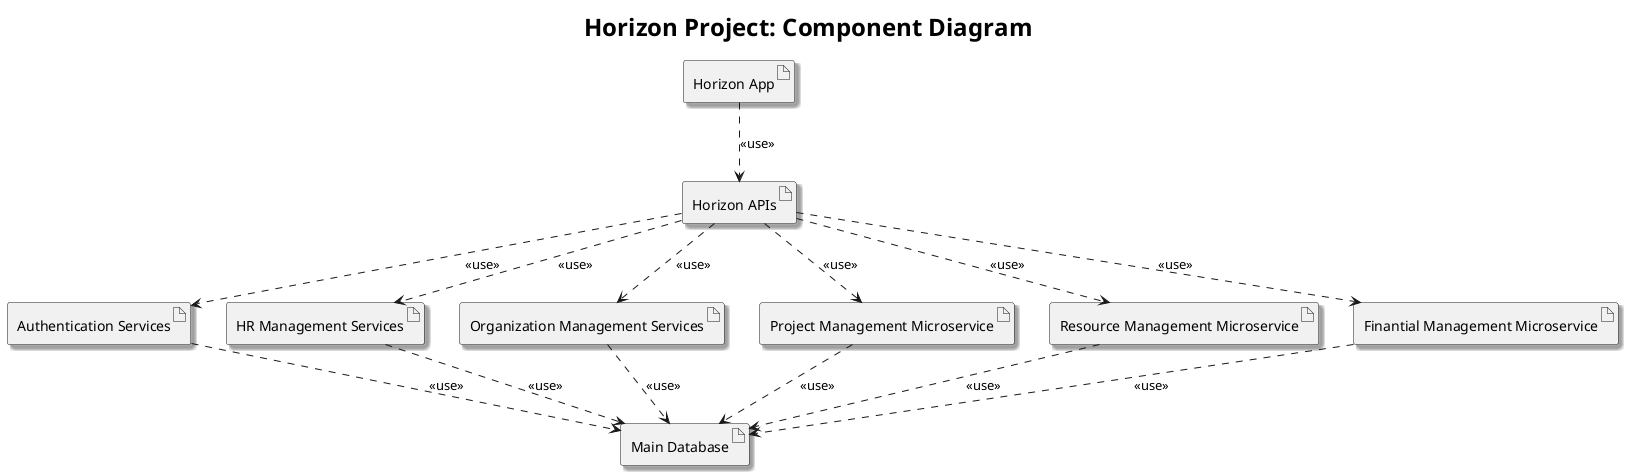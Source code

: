 @startuml

skinparam Shadowing True
skinparam titleFontSize 24pt

skinparam interface{
  BackgroundColor #Black
}

skinparam component{
  BackgroundColor #Orange
}

skinparam file{
  BackgroundColor #lightsalmon
}

skinparam package{
  BackgroundColor #lightblue
}

skinparam node{
  BackgroundColor #Yellow
}

skinparam database{
  BackgroundColor #Lightgreen
}

title Horizon Project: Component Diagram

artifact "Main Database" as mainDb
artifact "Horizon App" as horizonApp
artifact "Horizon APIs" as horizonApis
artifact "Authentication Services" as authServices
artifact "HR Management Services" as hrServices
artifact "Organization Management Services" as orgServices
artifact "Project Management Microservice" as proServices
artifact "Resource Management Microservice" as resServices
artifact "Finantial Management Microservice" as finServices


horizonApp ..>  horizonApis: <<use>>
horizonApis ..> authServices : <<use>>
horizonApis ..> orgServices : <<use>>
horizonApis ..> hrServices : <<use>>
horizonApis ..> proServices : <<use>>
horizonApis ..> finServices : <<use>>
horizonApis ..> resServices : <<use>>
authServices ..> mainDb : <<use>>
orgServices ..> mainDb : <<use>>
hrServices ..> mainDb : <<use>>
proServices ..> mainDb : <<use>>
finServices ..> mainDb : <<use>>
resServices ..> mainDb : <<use>>
@enduml